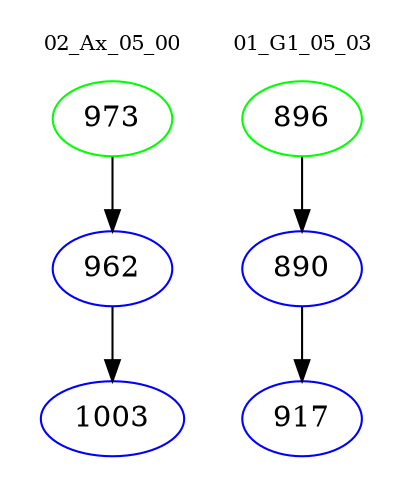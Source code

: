 digraph{
subgraph cluster_0 {
color = white
label = "02_Ax_05_00";
fontsize=10;
T0_973 [label="973", color="green"]
T0_973 -> T0_962 [color="black"]
T0_962 [label="962", color="blue"]
T0_962 -> T0_1003 [color="black"]
T0_1003 [label="1003", color="blue"]
}
subgraph cluster_1 {
color = white
label = "01_G1_05_03";
fontsize=10;
T1_896 [label="896", color="green"]
T1_896 -> T1_890 [color="black"]
T1_890 [label="890", color="blue"]
T1_890 -> T1_917 [color="black"]
T1_917 [label="917", color="blue"]
}
}
